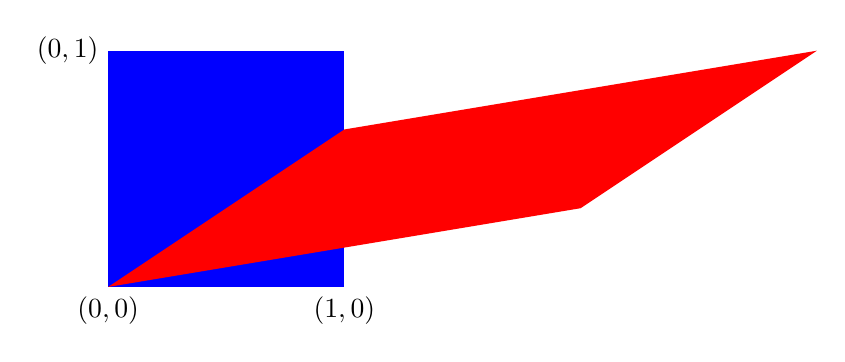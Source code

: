 \begin{tikzpicture}[scale=3]

\newcommand\mafigure{\fill (0,0)--++(0,1)--++(1,0)--++(0,-1)--cycle;}

\begin{scope}[blue]
  \mafigure;
\end{scope}

\begin{scope}[cm={2,{1/3},1,{2/3},(0,0)},red]
  \mafigure;
\end{scope}

 \node at (0,0)[below] {$(0,0)$};  
 \node at (1,0)[below] {$(1,0)$};  
 \node at (0,1)[left] {$(0,1)$};  
%  \node at (2,0.5)[below] {$(a,c)$};  
%  \node at (0.333,0.666)[left] {$(b,d)$}; 
\end{tikzpicture}
